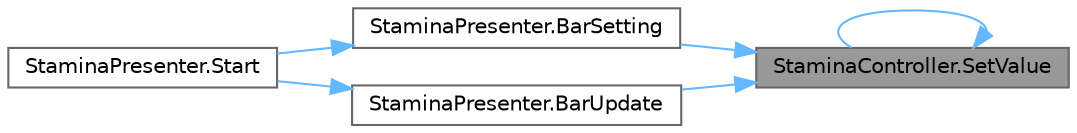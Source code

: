 digraph "StaminaController.SetValue"
{
 // LATEX_PDF_SIZE
  bgcolor="transparent";
  edge [fontname=Helvetica,fontsize=10,labelfontname=Helvetica,labelfontsize=10];
  node [fontname=Helvetica,fontsize=10,shape=box,height=0.2,width=0.4];
  rankdir="RL";
  Node1 [id="Node000001",label="StaminaController.SetValue",height=0.2,width=0.4,color="gray40", fillcolor="grey60", style="filled", fontcolor="black",tooltip=" "];
  Node1 -> Node2 [id="edge1_Node000001_Node000002",dir="back",color="steelblue1",style="solid",tooltip=" "];
  Node2 [id="Node000002",label="StaminaPresenter.BarSetting",height=0.2,width=0.4,color="grey40", fillcolor="white", style="filled",URL="$class_stamina_presenter.html#a0c139efb32e21b09f466287cb56ff642",tooltip=" "];
  Node2 -> Node3 [id="edge2_Node000002_Node000003",dir="back",color="steelblue1",style="solid",tooltip=" "];
  Node3 [id="Node000003",label="StaminaPresenter.Start",height=0.2,width=0.4,color="grey40", fillcolor="white", style="filled",URL="$class_stamina_presenter.html#a13f64b9704d27843c37301aab0be3a14",tooltip=" "];
  Node1 -> Node4 [id="edge3_Node000001_Node000004",dir="back",color="steelblue1",style="solid",tooltip=" "];
  Node4 [id="Node000004",label="StaminaPresenter.BarUpdate",height=0.2,width=0.4,color="grey40", fillcolor="white", style="filled",URL="$class_stamina_presenter.html#a46da59a9f0cf0a1eae22e393c6245b61",tooltip=" "];
  Node4 -> Node3 [id="edge4_Node000004_Node000003",dir="back",color="steelblue1",style="solid",tooltip=" "];
  Node1 -> Node1 [id="edge5_Node000001_Node000001",dir="back",color="steelblue1",style="solid",tooltip=" "];
}
